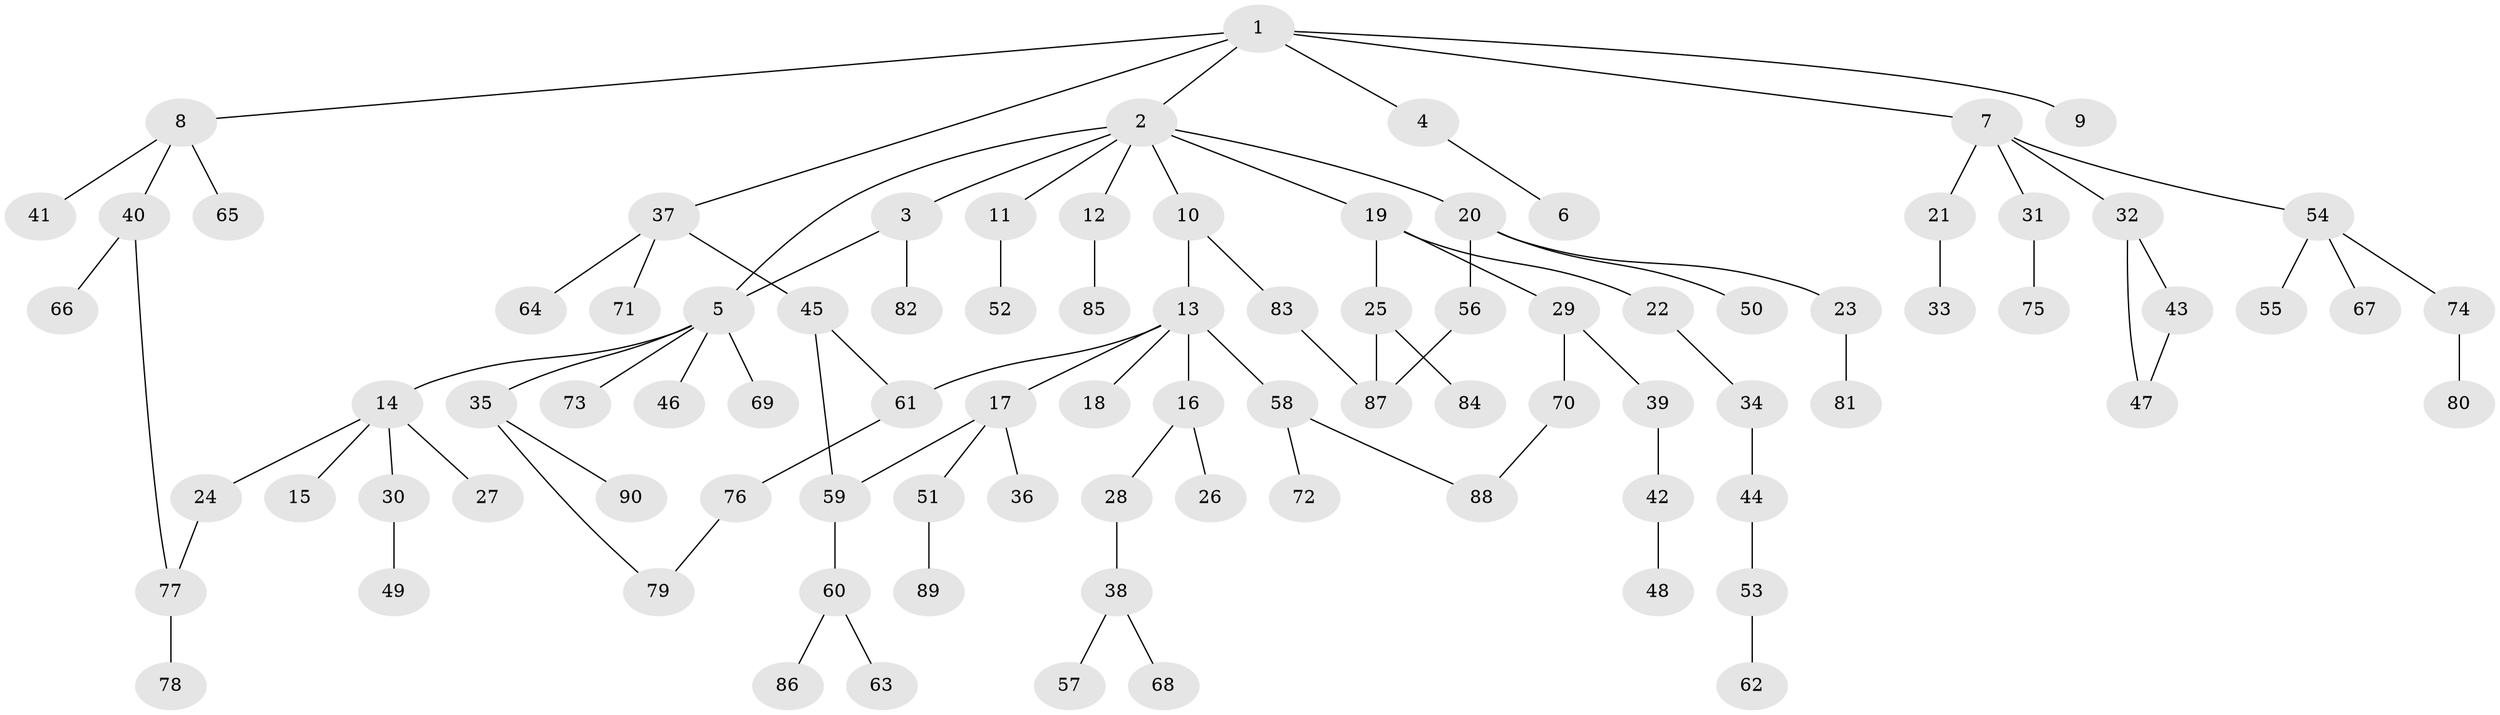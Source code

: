 // Generated by graph-tools (version 1.1) at 2025/34/03/09/25 02:34:10]
// undirected, 90 vertices, 98 edges
graph export_dot {
graph [start="1"]
  node [color=gray90,style=filled];
  1;
  2;
  3;
  4;
  5;
  6;
  7;
  8;
  9;
  10;
  11;
  12;
  13;
  14;
  15;
  16;
  17;
  18;
  19;
  20;
  21;
  22;
  23;
  24;
  25;
  26;
  27;
  28;
  29;
  30;
  31;
  32;
  33;
  34;
  35;
  36;
  37;
  38;
  39;
  40;
  41;
  42;
  43;
  44;
  45;
  46;
  47;
  48;
  49;
  50;
  51;
  52;
  53;
  54;
  55;
  56;
  57;
  58;
  59;
  60;
  61;
  62;
  63;
  64;
  65;
  66;
  67;
  68;
  69;
  70;
  71;
  72;
  73;
  74;
  75;
  76;
  77;
  78;
  79;
  80;
  81;
  82;
  83;
  84;
  85;
  86;
  87;
  88;
  89;
  90;
  1 -- 2;
  1 -- 4;
  1 -- 7;
  1 -- 8;
  1 -- 9;
  1 -- 37;
  2 -- 3;
  2 -- 5;
  2 -- 10;
  2 -- 11;
  2 -- 12;
  2 -- 19;
  2 -- 20;
  3 -- 82;
  3 -- 5;
  4 -- 6;
  5 -- 14;
  5 -- 35;
  5 -- 46;
  5 -- 69;
  5 -- 73;
  7 -- 21;
  7 -- 31;
  7 -- 32;
  7 -- 54;
  8 -- 40;
  8 -- 41;
  8 -- 65;
  10 -- 13;
  10 -- 83;
  11 -- 52;
  12 -- 85;
  13 -- 16;
  13 -- 17;
  13 -- 18;
  13 -- 58;
  13 -- 61;
  14 -- 15;
  14 -- 24;
  14 -- 27;
  14 -- 30;
  16 -- 26;
  16 -- 28;
  17 -- 36;
  17 -- 51;
  17 -- 59;
  19 -- 22;
  19 -- 25;
  19 -- 29;
  20 -- 23;
  20 -- 50;
  20 -- 56;
  21 -- 33;
  22 -- 34;
  23 -- 81;
  24 -- 77;
  25 -- 84;
  25 -- 87;
  28 -- 38;
  29 -- 39;
  29 -- 70;
  30 -- 49;
  31 -- 75;
  32 -- 43;
  32 -- 47;
  34 -- 44;
  35 -- 79;
  35 -- 90;
  37 -- 45;
  37 -- 64;
  37 -- 71;
  38 -- 57;
  38 -- 68;
  39 -- 42;
  40 -- 66;
  40 -- 77;
  42 -- 48;
  43 -- 47;
  44 -- 53;
  45 -- 59;
  45 -- 61;
  51 -- 89;
  53 -- 62;
  54 -- 55;
  54 -- 67;
  54 -- 74;
  56 -- 87;
  58 -- 72;
  58 -- 88;
  59 -- 60;
  60 -- 63;
  60 -- 86;
  61 -- 76;
  70 -- 88;
  74 -- 80;
  76 -- 79;
  77 -- 78;
  83 -- 87;
}
